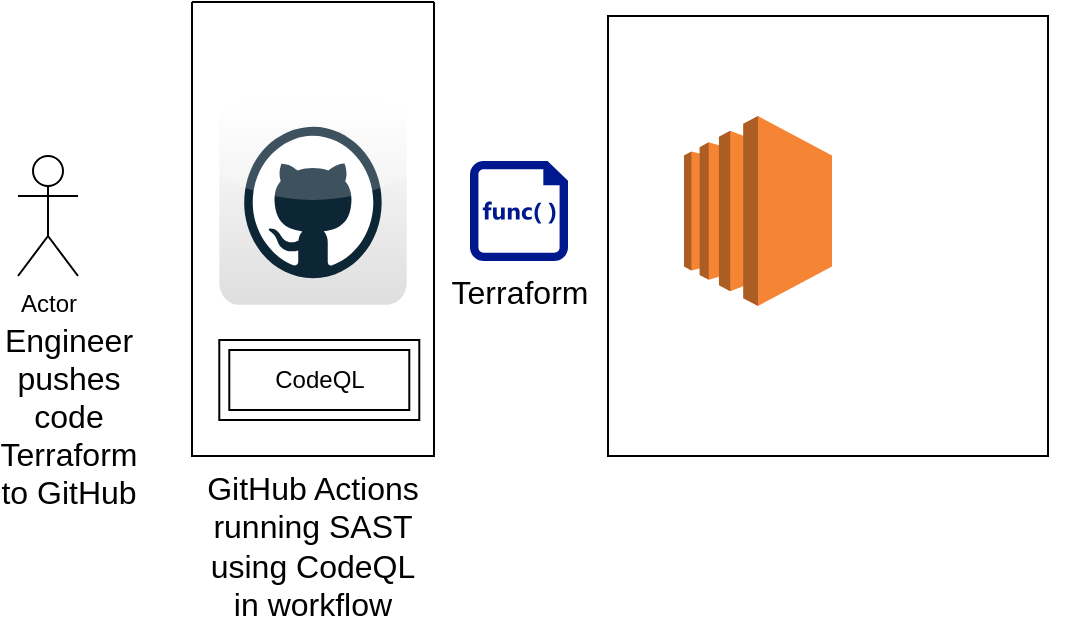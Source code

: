 <mxfile version="24.7.14">
  <diagram name="Page-1" id="bFxCE_58FyMwWJkOTZPC">
    <mxGraphModel dx="1114" dy="1211" grid="0" gridSize="10" guides="1" tooltips="1" connect="1" arrows="1" fold="1" page="0" pageScale="1" pageWidth="827" pageHeight="1169" math="0" shadow="0">
      <root>
        <mxCell id="0" />
        <mxCell id="1" parent="0" />
        <mxCell id="SOd7nhnAjg3CMzkoHXqN-1" value="Actor" style="shape=umlActor;verticalLabelPosition=bottom;verticalAlign=top;html=1;outlineConnect=0;" vertex="1" parent="1">
          <mxGeometry x="-76" y="49" width="30" height="60" as="geometry" />
        </mxCell>
        <mxCell id="SOd7nhnAjg3CMzkoHXqN-2" value="" style="swimlane;startSize=0;" vertex="1" parent="1">
          <mxGeometry x="11" y="-28" width="121" height="227" as="geometry" />
        </mxCell>
        <mxCell id="SOd7nhnAjg3CMzkoHXqN-6" value="" style="dashed=0;outlineConnect=0;html=1;align=center;labelPosition=center;verticalLabelPosition=bottom;verticalAlign=top;shape=mxgraph.webicons.github;gradientColor=#DFDEDE" vertex="1" parent="SOd7nhnAjg3CMzkoHXqN-2">
          <mxGeometry x="13.65" y="49" width="93.7" height="102.4" as="geometry" />
        </mxCell>
        <mxCell id="SOd7nhnAjg3CMzkoHXqN-12" value="CodeQL" style="shape=ext;margin=3;double=1;whiteSpace=wrap;html=1;align=center;" vertex="1" parent="SOd7nhnAjg3CMzkoHXqN-2">
          <mxGeometry x="13.65" y="169" width="100" height="40" as="geometry" />
        </mxCell>
        <mxCell id="SOd7nhnAjg3CMzkoHXqN-3" value="" style="whiteSpace=wrap;html=1;aspect=fixed;" vertex="1" parent="1">
          <mxGeometry x="219" y="-21" width="220" height="220" as="geometry" />
        </mxCell>
        <mxCell id="SOd7nhnAjg3CMzkoHXqN-4" style="edgeStyle=none;curved=1;rounded=0;orthogonalLoop=1;jettySize=auto;html=1;exitX=1;exitY=0.5;exitDx=0;exitDy=0;fontSize=12;startSize=8;endSize=8;" edge="1" parent="1" source="SOd7nhnAjg3CMzkoHXqN-3" target="SOd7nhnAjg3CMzkoHXqN-3">
          <mxGeometry relative="1" as="geometry" />
        </mxCell>
        <mxCell id="SOd7nhnAjg3CMzkoHXqN-5" value="" style="outlineConnect=0;dashed=0;verticalLabelPosition=bottom;verticalAlign=top;align=center;html=1;shape=mxgraph.aws3.ec2;fillColor=#F58534;gradientColor=none;" vertex="1" parent="1">
          <mxGeometry x="257" y="29" width="74" height="95" as="geometry" />
        </mxCell>
        <mxCell id="SOd7nhnAjg3CMzkoHXqN-8" value="" style="sketch=0;aspect=fixed;pointerEvents=1;shadow=0;dashed=0;html=1;strokeColor=none;labelPosition=center;verticalLabelPosition=bottom;verticalAlign=top;align=center;fillColor=#00188D;shape=mxgraph.mscae.enterprise.code_file" vertex="1" parent="1">
          <mxGeometry x="150" y="51.5" width="49" height="50" as="geometry" />
        </mxCell>
        <mxCell id="SOd7nhnAjg3CMzkoHXqN-9" value="Terraform" style="text;html=1;align=center;verticalAlign=middle;whiteSpace=wrap;rounded=0;fontSize=16;" vertex="1" parent="1">
          <mxGeometry x="145" y="102" width="60" height="30" as="geometry" />
        </mxCell>
        <mxCell id="SOd7nhnAjg3CMzkoHXqN-10" value="Engineer pushes code Terraform to GitHub" style="text;html=1;align=center;verticalAlign=middle;whiteSpace=wrap;rounded=0;fontSize=16;" vertex="1" parent="1">
          <mxGeometry x="-75" y="164" width="49" height="30" as="geometry" />
        </mxCell>
        <mxCell id="SOd7nhnAjg3CMzkoHXqN-13" value="GitHub Actions running SAST using CodeQL in workflow" style="text;strokeColor=none;align=center;fillColor=none;html=1;verticalAlign=middle;whiteSpace=wrap;rounded=0;fontSize=16;" vertex="1" parent="1">
          <mxGeometry x="12" y="223" width="119" height="42" as="geometry" />
        </mxCell>
      </root>
    </mxGraphModel>
  </diagram>
</mxfile>

